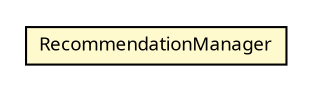 #!/usr/local/bin/dot
#
# Class diagram 
# Generated by UMLGraph version R5_6 (http://www.umlgraph.org/)
#

digraph G {
	edge [fontname="Trebuchet MS",fontsize=10,labelfontname="Trebuchet MS",labelfontsize=10];
	node [fontname="Trebuchet MS",fontsize=10,shape=plaintext];
	nodesep=0.25;
	ranksep=0.5;
	// se.cambio.cds.controller.recommendation.RecommendationManager
	c284619 [label=<<table title="se.cambio.cds.controller.recommendation.RecommendationManager" border="0" cellborder="1" cellspacing="0" cellpadding="2" port="p" bgcolor="lemonChiffon" href="./RecommendationManager.html">
		<tr><td><table border="0" cellspacing="0" cellpadding="1">
<tr><td align="center" balign="center"><font face="Trebuchet MS"> RecommendationManager </font></td></tr>
		</table></td></tr>
		</table>>, URL="./RecommendationManager.html", fontname="Trebuchet MS", fontcolor="black", fontsize=9.0];
}

